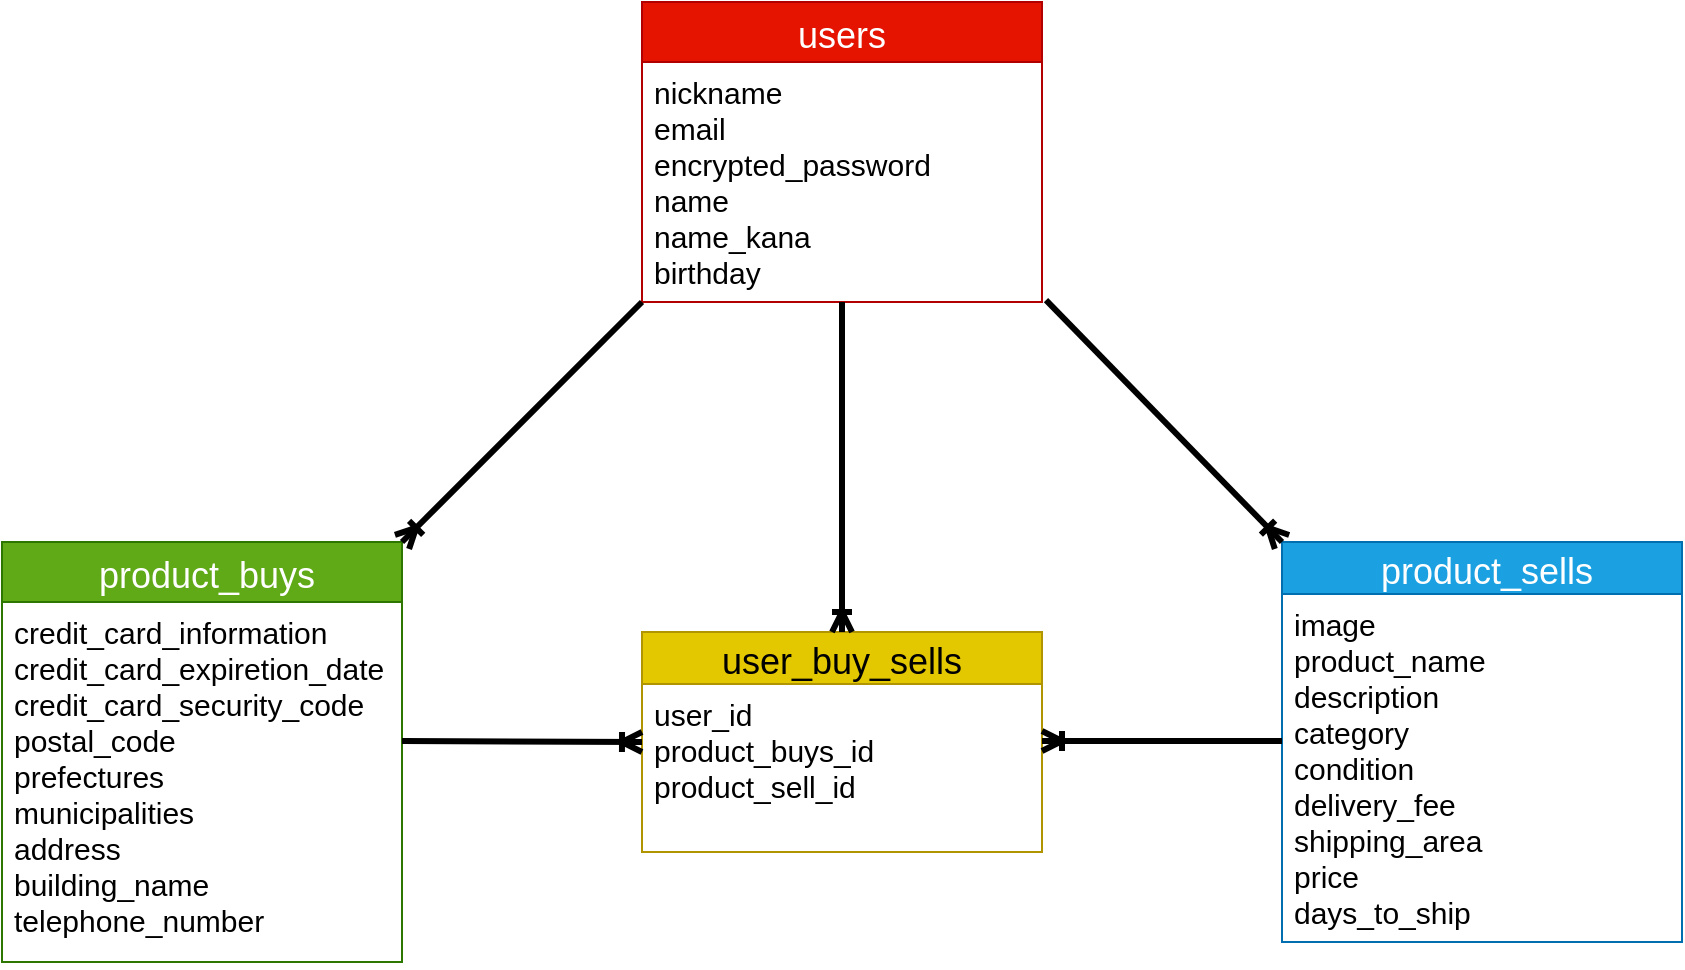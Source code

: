 <mxfile>
    <diagram id="8Jd097rdqqeokgz1cGYh" name="ページ1">
        <mxGraphModel dx="898" dy="680" grid="1" gridSize="10" guides="1" tooltips="1" connect="1" arrows="1" fold="1" page="1" pageScale="1" pageWidth="1654" pageHeight="2336" math="0" shadow="0">
            <root>
                <mxCell id="0"/>
                <mxCell id="1" parent="0"/>
                <mxCell id="13" value=" product_buys" style="swimlane;fontStyle=0;childLayout=stackLayout;horizontal=1;startSize=30;horizontalStack=0;resizeParent=1;resizeParentMax=0;resizeLast=0;collapsible=1;marginBottom=0;align=center;fontSize=18;labelBackgroundColor=none;labelBorderColor=none;fillColor=#60a917;strokeColor=#2D7600;fontColor=#ffffff;" vertex="1" parent="1">
                    <mxGeometry x="80" y="600" width="200" height="210" as="geometry"/>
                </mxCell>
                <mxCell id="14" value="credit_card_information&#10;credit_card_expiretion_date&#10;credit_card_security_code&#10;postal_code&#10;prefectures&#10;municipalities&#10;address&#10;building_name&#10;telephone_number&#10;&#10;&#10;" style="text;strokeColor=none;fillColor=none;spacingLeft=4;spacingRight=4;overflow=hidden;rotatable=0;points=[[0,0.5],[1,0.5]];portConstraint=eastwest;fontSize=15;" vertex="1" parent="13">
                    <mxGeometry y="30" width="200" height="180" as="geometry"/>
                </mxCell>
                <mxCell id="5" value="users" style="swimlane;fontStyle=0;childLayout=stackLayout;horizontal=1;startSize=30;horizontalStack=0;resizeParent=1;resizeParentMax=0;resizeLast=0;collapsible=1;marginBottom=0;align=center;fontSize=18;fillColor=#e51400;strokeColor=#B20000;fontColor=#ffffff;" vertex="1" parent="1">
                    <mxGeometry x="400" y="330" width="200" height="150" as="geometry"/>
                </mxCell>
                <mxCell id="7" value="nickname&#10;email &#10;encrypted_password&#10;name&#10;name_kana&#10;birthday&#10;" style="text;strokeColor=none;fillColor=none;spacingLeft=4;spacingRight=4;overflow=hidden;rotatable=0;points=[[0,0.5],[1,0.5]];portConstraint=eastwest;fontSize=15;" vertex="1" parent="5">
                    <mxGeometry y="30" width="200" height="120" as="geometry"/>
                </mxCell>
                <mxCell id="9" value=" product_sells" style="swimlane;fontStyle=0;childLayout=stackLayout;horizontal=1;startSize=26;horizontalStack=0;resizeParent=1;resizeParentMax=0;resizeLast=0;collapsible=1;marginBottom=0;align=center;fontSize=18;fillColor=#1ba1e2;strokeColor=#006EAF;fontColor=#ffffff;" vertex="1" parent="1">
                    <mxGeometry x="720" y="600" width="200" height="200" as="geometry"/>
                </mxCell>
                <mxCell id="10" value="image&#10;product_name&#10;description&#10;category&#10;condition&#10;delivery_fee&#10;shipping_area&#10;price&#10;days_to_ship&#10;&#10;&#10;" style="text;strokeColor=none;fillColor=none;spacingLeft=4;spacingRight=4;overflow=hidden;rotatable=0;points=[[0,0.5],[1,0.5]];portConstraint=eastwest;fontSize=15;" vertex="1" parent="9">
                    <mxGeometry y="26" width="200" height="174" as="geometry"/>
                </mxCell>
                <mxCell id="21" value="user_buy_sells" style="swimlane;fontStyle=0;childLayout=stackLayout;horizontal=1;startSize=26;horizontalStack=0;resizeParent=1;resizeParentMax=0;resizeLast=0;collapsible=1;marginBottom=0;align=center;fontSize=18;labelBackgroundColor=none;fillColor=#e3c800;strokeColor=#B09500;fontColor=#000000;" vertex="1" parent="1">
                    <mxGeometry x="400" y="645" width="200" height="110" as="geometry"/>
                </mxCell>
                <mxCell id="22" value="user_id&#10;product_buys_id&#10;product_sell_id" style="text;strokeColor=none;fillColor=none;spacingLeft=4;spacingRight=4;overflow=hidden;rotatable=0;points=[[0,0.5],[1,0.5]];portConstraint=eastwest;fontSize=15;" vertex="1" parent="21">
                    <mxGeometry y="26" width="200" height="84" as="geometry"/>
                </mxCell>
                <mxCell id="25" value="" style="edgeStyle=entityRelationEdgeStyle;fontSize=12;html=1;endArrow=ERoneToMany;strokeColor=none;rounded=0;strokeWidth=5;" edge="1" parent="1">
                    <mxGeometry width="100" height="100" relative="1" as="geometry">
                        <mxPoint x="320" y="360" as="sourcePoint"/>
                        <mxPoint x="190" y="580" as="targetPoint"/>
                    </mxGeometry>
                </mxCell>
                <mxCell id="27" value="" style="fontSize=12;html=1;endArrow=ERoneToMany;strokeWidth=3;entryX=1;entryY=0;entryDx=0;entryDy=0;" edge="1" parent="1" target="13">
                    <mxGeometry width="100" height="100" relative="1" as="geometry">
                        <mxPoint x="400" y="480" as="sourcePoint"/>
                        <mxPoint x="280" y="630" as="targetPoint"/>
                    </mxGeometry>
                </mxCell>
                <mxCell id="28" value="" style="fontSize=12;html=1;endArrow=ERoneToMany;strokeWidth=3;entryX=0;entryY=0;entryDx=0;entryDy=0;exitX=1.01;exitY=0.992;exitDx=0;exitDy=0;exitPerimeter=0;" edge="1" parent="1" source="7" target="9">
                    <mxGeometry width="100" height="100" relative="1" as="geometry">
                        <mxPoint x="740" y="480" as="sourcePoint"/>
                        <mxPoint x="620" y="600" as="targetPoint"/>
                    </mxGeometry>
                </mxCell>
                <mxCell id="29" value="" style="fontSize=12;html=1;endArrow=ERoneToMany;strokeWidth=3;exitX=1.01;exitY=0.992;exitDx=0;exitDy=0;exitPerimeter=0;entryX=0.5;entryY=0;entryDx=0;entryDy=0;" edge="1" parent="1" target="21">
                    <mxGeometry width="100" height="100" relative="1" as="geometry">
                        <mxPoint x="500" y="480" as="sourcePoint"/>
                        <mxPoint x="500" y="640" as="targetPoint"/>
                    </mxGeometry>
                </mxCell>
                <mxCell id="31" value="" style="fontSize=12;html=1;endArrow=ERoneToMany;strokeWidth=3;exitX=1.01;exitY=0.992;exitDx=0;exitDy=0;exitPerimeter=0;" edge="1" parent="1">
                    <mxGeometry width="100" height="100" relative="1" as="geometry">
                        <mxPoint x="280" y="699.5" as="sourcePoint"/>
                        <mxPoint x="400" y="700" as="targetPoint"/>
                    </mxGeometry>
                </mxCell>
                <mxCell id="32" value="" style="fontSize=12;html=1;endArrow=ERoneToMany;strokeWidth=3;exitX=1.01;exitY=0.992;exitDx=0;exitDy=0;exitPerimeter=0;" edge="1" parent="1">
                    <mxGeometry width="100" height="100" relative="1" as="geometry">
                        <mxPoint x="720" y="699.5" as="sourcePoint"/>
                        <mxPoint x="600" y="699.5" as="targetPoint"/>
                    </mxGeometry>
                </mxCell>
            </root>
        </mxGraphModel>
    </diagram>
</mxfile>